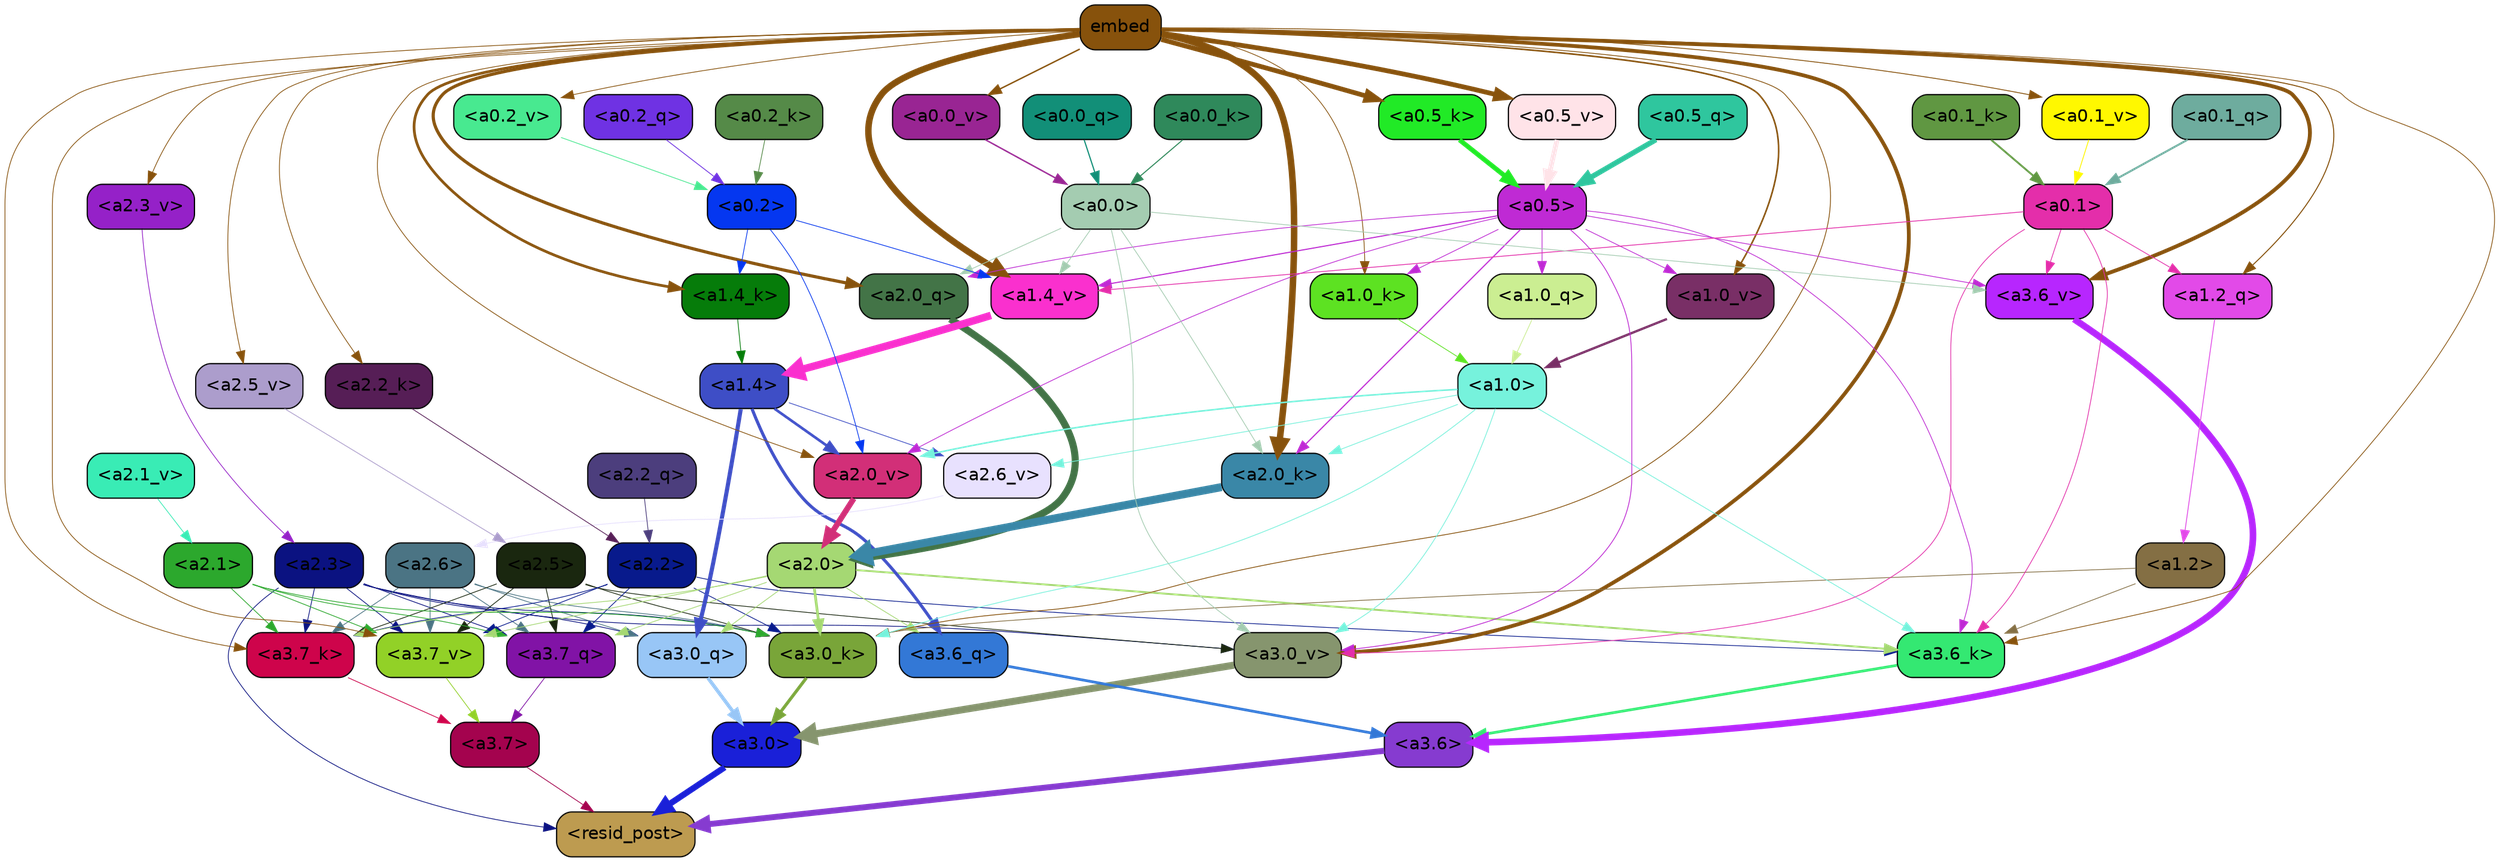 strict digraph "" {
	graph [bgcolor=transparent,
		layout=dot,
		overlap=false,
		splines=true
	];
	"<a3.7>"	[color=black,
		fillcolor="#a4034e",
		fontname=Helvetica,
		shape=box,
		style="filled, rounded"];
	"<resid_post>"	[color=black,
		fillcolor="#bd9b50",
		fontname=Helvetica,
		shape=box,
		style="filled, rounded"];
	"<a3.7>" -> "<resid_post>"	[color="#a4034e",
		penwidth=0.6];
	"<a3.6>"	[color=black,
		fillcolor="#863bd0",
		fontname=Helvetica,
		shape=box,
		style="filled, rounded"];
	"<a3.6>" -> "<resid_post>"	[color="#863bd0",
		penwidth=4.7534414529800415];
	"<a3.0>"	[color=black,
		fillcolor="#1a20d8",
		fontname=Helvetica,
		shape=box,
		style="filled, rounded"];
	"<a3.0>" -> "<resid_post>"	[color="#1a20d8",
		penwidth=4.898576855659485];
	"<a2.3>"	[color=black,
		fillcolor="#0b1281",
		fontname=Helvetica,
		shape=box,
		style="filled, rounded"];
	"<a2.3>" -> "<resid_post>"	[color="#0b1281",
		penwidth=0.6];
	"<a3.7_q>"	[color=black,
		fillcolor="#8113a6",
		fontname=Helvetica,
		shape=box,
		style="filled, rounded"];
	"<a2.3>" -> "<a3.7_q>"	[color="#0b1281",
		penwidth=0.6];
	"<a3.0_q>"	[color=black,
		fillcolor="#98c6f6",
		fontname=Helvetica,
		shape=box,
		style="filled, rounded"];
	"<a2.3>" -> "<a3.0_q>"	[color="#0b1281",
		penwidth=0.6];
	"<a3.7_k>"	[color=black,
		fillcolor="#ce044b",
		fontname=Helvetica,
		shape=box,
		style="filled, rounded"];
	"<a2.3>" -> "<a3.7_k>"	[color="#0b1281",
		penwidth=0.6];
	"<a3.0_k>"	[color=black,
		fillcolor="#79a539",
		fontname=Helvetica,
		shape=box,
		style="filled, rounded"];
	"<a2.3>" -> "<a3.0_k>"	[color="#0b1281",
		penwidth=0.6];
	"<a3.7_v>"	[color=black,
		fillcolor="#92d127",
		fontname=Helvetica,
		shape=box,
		style="filled, rounded"];
	"<a2.3>" -> "<a3.7_v>"	[color="#0b1281",
		penwidth=0.6];
	"<a3.0_v>"	[color=black,
		fillcolor="#86956e",
		fontname=Helvetica,
		shape=box,
		style="filled, rounded"];
	"<a2.3>" -> "<a3.0_v>"	[color="#0b1281",
		penwidth=0.6];
	"<a3.7_q>" -> "<a3.7>"	[color="#8113a6",
		penwidth=0.6];
	"<a3.6_q>"	[color=black,
		fillcolor="#3378d6",
		fontname=Helvetica,
		shape=box,
		style="filled, rounded"];
	"<a3.6_q>" -> "<a3.6>"	[color="#3378d6",
		penwidth=2.160832464694977];
	"<a3.0_q>" -> "<a3.0>"	[color="#98c6f6",
		penwidth=2.870753765106201];
	"<a3.7_k>" -> "<a3.7>"	[color="#ce044b",
		penwidth=0.6];
	"<a3.6_k>"	[color=black,
		fillcolor="#34e872",
		fontname=Helvetica,
		shape=box,
		style="filled, rounded"];
	"<a3.6_k>" -> "<a3.6>"	[color="#34e872",
		penwidth=2.13908451795578];
	"<a3.0_k>" -> "<a3.0>"	[color="#79a539",
		penwidth=2.520303964614868];
	"<a3.7_v>" -> "<a3.7>"	[color="#92d127",
		penwidth=0.6];
	"<a3.6_v>"	[color=black,
		fillcolor="#b726fe",
		fontname=Helvetica,
		shape=box,
		style="filled, rounded"];
	"<a3.6_v>" -> "<a3.6>"	[color="#b726fe",
		penwidth=5.297133803367615];
	"<a3.0_v>" -> "<a3.0>"	[color="#86956e",
		penwidth=5.680712580680847];
	"<a2.6>"	[color=black,
		fillcolor="#4b7484",
		fontname=Helvetica,
		shape=box,
		style="filled, rounded"];
	"<a2.6>" -> "<a3.7_q>"	[color="#4b7484",
		penwidth=0.6];
	"<a2.6>" -> "<a3.0_q>"	[color="#4b7484",
		penwidth=0.6];
	"<a2.6>" -> "<a3.7_k>"	[color="#4b7484",
		penwidth=0.6];
	"<a2.6>" -> "<a3.0_k>"	[color="#4b7484",
		penwidth=0.6];
	"<a2.6>" -> "<a3.7_v>"	[color="#4b7484",
		penwidth=0.6];
	"<a2.5>"	[color=black,
		fillcolor="#1a270f",
		fontname=Helvetica,
		shape=box,
		style="filled, rounded"];
	"<a2.5>" -> "<a3.7_q>"	[color="#1a270f",
		penwidth=0.6];
	"<a2.5>" -> "<a3.7_k>"	[color="#1a270f",
		penwidth=0.6];
	"<a2.5>" -> "<a3.0_k>"	[color="#1a270f",
		penwidth=0.6];
	"<a2.5>" -> "<a3.7_v>"	[color="#1a270f",
		penwidth=0.6];
	"<a2.5>" -> "<a3.0_v>"	[color="#1a270f",
		penwidth=0.6];
	"<a2.2>"	[color=black,
		fillcolor="#081a8c",
		fontname=Helvetica,
		shape=box,
		style="filled, rounded"];
	"<a2.2>" -> "<a3.7_q>"	[color="#081a8c",
		penwidth=0.6];
	"<a2.2>" -> "<a3.7_k>"	[color="#081a8c",
		penwidth=0.6];
	"<a2.2>" -> "<a3.6_k>"	[color="#081a8c",
		penwidth=0.6];
	"<a2.2>" -> "<a3.0_k>"	[color="#081a8c",
		penwidth=0.6];
	"<a2.2>" -> "<a3.7_v>"	[color="#081a8c",
		penwidth=0.6];
	"<a2.1>"	[color=black,
		fillcolor="#2ca82d",
		fontname=Helvetica,
		shape=box,
		style="filled, rounded"];
	"<a2.1>" -> "<a3.7_q>"	[color="#2ca82d",
		penwidth=0.6];
	"<a2.1>" -> "<a3.7_k>"	[color="#2ca82d",
		penwidth=0.6];
	"<a2.1>" -> "<a3.0_k>"	[color="#2ca82d",
		penwidth=0.6];
	"<a2.1>" -> "<a3.7_v>"	[color="#2ca82d",
		penwidth=0.6];
	"<a2.0>"	[color=black,
		fillcolor="#a5d873",
		fontname=Helvetica,
		shape=box,
		style="filled, rounded"];
	"<a2.0>" -> "<a3.7_q>"	[color="#a5d873",
		penwidth=0.6];
	"<a2.0>" -> "<a3.6_q>"	[color="#a5d873",
		penwidth=0.6];
	"<a2.0>" -> "<a3.0_q>"	[color="#a5d873",
		penwidth=0.6];
	"<a2.0>" -> "<a3.7_k>"	[color="#a5d873",
		penwidth=0.6];
	"<a2.0>" -> "<a3.6_k>"	[color="#a5d873",
		penwidth=1.4957321882247925];
	"<a2.0>" -> "<a3.0_k>"	[color="#a5d873",
		penwidth=2.18752121925354];
	"<a2.0>" -> "<a3.7_v>"	[color="#a5d873",
		penwidth=0.6];
	"<a1.4>"	[color=black,
		fillcolor="#3e4ec6",
		fontname=Helvetica,
		shape=box,
		style="filled, rounded"];
	"<a1.4>" -> "<a3.6_q>"	[color="#3e4ec6",
		penwidth=2.4829938411712646];
	"<a1.4>" -> "<a3.0_q>"	[color="#3e4ec6",
		penwidth=3.299744725227356];
	"<a2.6_v>"	[color=black,
		fillcolor="#e8e1fe",
		fontname=Helvetica,
		shape=box,
		style="filled, rounded"];
	"<a1.4>" -> "<a2.6_v>"	[color="#3e4ec6",
		penwidth=0.6];
	"<a2.0_v>"	[color=black,
		fillcolor="#d22f78",
		fontname=Helvetica,
		shape=box,
		style="filled, rounded"];
	"<a1.4>" -> "<a2.0_v>"	[color="#3e4ec6",
		penwidth=2.092592429369688];
	embed	[color=black,
		fillcolor="#87520c",
		fontname=Helvetica,
		shape=box,
		style="filled, rounded"];
	embed -> "<a3.7_k>"	[color="#87520c",
		penwidth=0.6];
	embed -> "<a3.6_k>"	[color="#87520c",
		penwidth=0.6];
	embed -> "<a3.0_k>"	[color="#87520c",
		penwidth=0.6394047290086746];
	embed -> "<a3.7_v>"	[color="#87520c",
		penwidth=0.6];
	embed -> "<a3.6_v>"	[color="#87520c",
		penwidth=3.067279100418091];
	embed -> "<a3.0_v>"	[color="#87520c",
		penwidth=3.0212591886520386];
	"<a2.0_q>"	[color=black,
		fillcolor="#437447",
		fontname=Helvetica,
		shape=box,
		style="filled, rounded"];
	embed -> "<a2.0_q>"	[color="#87520c",
		penwidth=2.5355080366134644];
	"<a2.2_k>"	[color=black,
		fillcolor="#561e56",
		fontname=Helvetica,
		shape=box,
		style="filled, rounded"];
	embed -> "<a2.2_k>"	[color="#87520c",
		penwidth=0.6];
	"<a2.0_k>"	[color=black,
		fillcolor="#3a87a7",
		fontname=Helvetica,
		shape=box,
		style="filled, rounded"];
	embed -> "<a2.0_k>"	[color="#87520c",
		penwidth=5.2180726528167725];
	"<a2.5_v>"	[color=black,
		fillcolor="#ac9dcc",
		fontname=Helvetica,
		shape=box,
		style="filled, rounded"];
	embed -> "<a2.5_v>"	[color="#87520c",
		penwidth=0.6];
	"<a2.3_v>"	[color=black,
		fillcolor="#9521c8",
		fontname=Helvetica,
		shape=box,
		style="filled, rounded"];
	embed -> "<a2.3_v>"	[color="#87520c",
		penwidth=0.6];
	embed -> "<a2.0_v>"	[color="#87520c",
		penwidth=0.6];
	"<a1.2_q>"	[color=black,
		fillcolor="#e24ae8",
		fontname=Helvetica,
		shape=box,
		style="filled, rounded"];
	embed -> "<a1.2_q>"	[color="#87520c",
		penwidth=0.8094894886016846];
	"<a1.4_k>"	[color=black,
		fillcolor="#067c0a",
		fontname=Helvetica,
		shape=box,
		style="filled, rounded"];
	embed -> "<a1.4_k>"	[color="#87520c",
		penwidth=2.1732678413391113];
	"<a1.0_k>"	[color=black,
		fillcolor="#5de222",
		fontname=Helvetica,
		shape=box,
		style="filled, rounded"];
	embed -> "<a1.0_k>"	[color="#87520c",
		penwidth=0.6];
	"<a1.4_v>"	[color=black,
		fillcolor="#fa30ce",
		fontname=Helvetica,
		shape=box,
		style="filled, rounded"];
	embed -> "<a1.4_v>"	[color="#87520c",
		penwidth=5.162249565124512];
	"<a1.0_v>"	[color=black,
		fillcolor="#792f66",
		fontname=Helvetica,
		shape=box,
		style="filled, rounded"];
	embed -> "<a1.0_v>"	[color="#87520c",
		penwidth=1.26457279920578];
	"<a0.5_k>"	[color=black,
		fillcolor="#21ea26",
		fontname=Helvetica,
		shape=box,
		style="filled, rounded"];
	embed -> "<a0.5_k>"	[color="#87520c",
		penwidth=3.7953668534755707];
	"<a0.5_v>"	[color=black,
		fillcolor="#ffe3e8",
		fontname=Helvetica,
		shape=box,
		style="filled, rounded"];
	embed -> "<a0.5_v>"	[color="#87520c",
		penwidth=3.8054766058921814];
	"<a0.2_v>"	[color=black,
		fillcolor="#48e990",
		fontname=Helvetica,
		shape=box,
		style="filled, rounded"];
	embed -> "<a0.2_v>"	[color="#87520c",
		penwidth=0.6];
	"<a0.1_v>"	[color=black,
		fillcolor="#fff800",
		fontname=Helvetica,
		shape=box,
		style="filled, rounded"];
	embed -> "<a0.1_v>"	[color="#87520c",
		penwidth=0.6855058670043945];
	"<a0.0_v>"	[color=black,
		fillcolor="#992593",
		fontname=Helvetica,
		shape=box,
		style="filled, rounded"];
	embed -> "<a0.0_v>"	[color="#87520c",
		penwidth=1.1353206634521484];
	"<a1.2>"	[color=black,
		fillcolor="#846f44",
		fontname=Helvetica,
		shape=box,
		style="filled, rounded"];
	"<a1.2>" -> "<a3.6_k>"	[color="#846f44",
		penwidth=0.6];
	"<a1.2>" -> "<a3.0_k>"	[color="#846f44",
		penwidth=0.6];
	"<a1.0>"	[color=black,
		fillcolor="#76f2dc",
		fontname=Helvetica,
		shape=box,
		style="filled, rounded"];
	"<a1.0>" -> "<a3.6_k>"	[color="#76f2dc",
		penwidth=0.6];
	"<a1.0>" -> "<a3.0_k>"	[color="#76f2dc",
		penwidth=0.6];
	"<a1.0>" -> "<a3.0_v>"	[color="#76f2dc",
		penwidth=0.6];
	"<a1.0>" -> "<a2.0_k>"	[color="#76f2dc",
		penwidth=0.6];
	"<a1.0>" -> "<a2.6_v>"	[color="#76f2dc",
		penwidth=0.6];
	"<a1.0>" -> "<a2.0_v>"	[color="#76f2dc",
		penwidth=1.2132605910301208];
	"<a0.5>"	[color=black,
		fillcolor="#bf2ad4",
		fontname=Helvetica,
		shape=box,
		style="filled, rounded"];
	"<a0.5>" -> "<a3.6_k>"	[color="#bf2ad4",
		penwidth=0.6];
	"<a0.5>" -> "<a3.6_v>"	[color="#bf2ad4",
		penwidth=0.6];
	"<a0.5>" -> "<a3.0_v>"	[color="#bf2ad4",
		penwidth=0.648682102560997];
	"<a0.5>" -> "<a2.0_q>"	[color="#bf2ad4",
		penwidth=0.6];
	"<a0.5>" -> "<a2.0_k>"	[color="#bf2ad4",
		penwidth=0.9236047863960266];
	"<a0.5>" -> "<a2.0_v>"	[color="#bf2ad4",
		penwidth=0.6];
	"<a1.0_q>"	[color=black,
		fillcolor="#cbee92",
		fontname=Helvetica,
		shape=box,
		style="filled, rounded"];
	"<a0.5>" -> "<a1.0_q>"	[color="#bf2ad4",
		penwidth=0.6];
	"<a0.5>" -> "<a1.0_k>"	[color="#bf2ad4",
		penwidth=0.6];
	"<a0.5>" -> "<a1.4_v>"	[color="#bf2ad4",
		penwidth=0.8783596754074097];
	"<a0.5>" -> "<a1.0_v>"	[color="#bf2ad4",
		penwidth=0.6];
	"<a0.1>"	[color=black,
		fillcolor="#e42eaa",
		fontname=Helvetica,
		shape=box,
		style="filled, rounded"];
	"<a0.1>" -> "<a3.6_k>"	[color="#e42eaa",
		penwidth=0.6];
	"<a0.1>" -> "<a3.6_v>"	[color="#e42eaa",
		penwidth=0.6];
	"<a0.1>" -> "<a3.0_v>"	[color="#e42eaa",
		penwidth=0.6];
	"<a0.1>" -> "<a1.2_q>"	[color="#e42eaa",
		penwidth=0.6];
	"<a0.1>" -> "<a1.4_v>"	[color="#e42eaa",
		penwidth=0.6490728855133057];
	"<a0.0>"	[color=black,
		fillcolor="#a4ccb1",
		fontname=Helvetica,
		shape=box,
		style="filled, rounded"];
	"<a0.0>" -> "<a3.6_v>"	[color="#a4ccb1",
		penwidth=0.6];
	"<a0.0>" -> "<a3.0_v>"	[color="#a4ccb1",
		penwidth=0.6];
	"<a0.0>" -> "<a2.0_q>"	[color="#a4ccb1",
		penwidth=0.6];
	"<a0.0>" -> "<a2.0_k>"	[color="#a4ccb1",
		penwidth=0.6];
	"<a0.0>" -> "<a1.4_v>"	[color="#a4ccb1",
		penwidth=0.6];
	"<a2.2_q>"	[color=black,
		fillcolor="#4c3e7d",
		fontname=Helvetica,
		shape=box,
		style="filled, rounded"];
	"<a2.2_q>" -> "<a2.2>"	[color="#4c3e7d",
		penwidth=0.6];
	"<a2.0_q>" -> "<a2.0>"	[color="#437447",
		penwidth=5.681910276412964];
	"<a2.2_k>" -> "<a2.2>"	[color="#561e56",
		penwidth=0.6];
	"<a2.0_k>" -> "<a2.0>"	[color="#3a87a7",
		penwidth=6.447777509689331];
	"<a2.6_v>" -> "<a2.6>"	[color="#e8e1fe",
		penwidth=0.6];
	"<a2.5_v>" -> "<a2.5>"	[color="#ac9dcc",
		penwidth=0.6];
	"<a2.3_v>" -> "<a2.3>"	[color="#9521c8",
		penwidth=0.6];
	"<a2.1_v>"	[color=black,
		fillcolor="#39ecb5",
		fontname=Helvetica,
		shape=box,
		style="filled, rounded"];
	"<a2.1_v>" -> "<a2.1>"	[color="#39ecb5",
		penwidth=0.6];
	"<a2.0_v>" -> "<a2.0>"	[color="#d22f78",
		penwidth=4.5695202350616455];
	"<a0.2>"	[color=black,
		fillcolor="#0537f0",
		fontname=Helvetica,
		shape=box,
		style="filled, rounded"];
	"<a0.2>" -> "<a2.0_v>"	[color="#0537f0",
		penwidth=0.6];
	"<a0.2>" -> "<a1.4_k>"	[color="#0537f0",
		penwidth=0.6];
	"<a0.2>" -> "<a1.4_v>"	[color="#0537f0",
		penwidth=0.6];
	"<a1.2_q>" -> "<a1.2>"	[color="#e24ae8",
		penwidth=0.6769798994064331];
	"<a1.0_q>" -> "<a1.0>"	[color="#cbee92",
		penwidth=0.6];
	"<a1.4_k>" -> "<a1.4>"	[color="#067c0a",
		penwidth=0.6];
	"<a1.0_k>" -> "<a1.0>"	[color="#5de222",
		penwidth=0.6];
	"<a1.4_v>" -> "<a1.4>"	[color="#fa30ce",
		penwidth=6.016597509384155];
	"<a1.0_v>" -> "<a1.0>"	[color="#792f66",
		penwidth=1.8562973737716675];
	"<a0.5_q>"	[color=black,
		fillcolor="#2fc69e",
		fontname=Helvetica,
		shape=box,
		style="filled, rounded"];
	"<a0.5_q>" -> "<a0.5>"	[color="#2fc69e",
		penwidth=4.176325984299183];
	"<a0.2_q>"	[color=black,
		fillcolor="#6f32e3",
		fontname=Helvetica,
		shape=box,
		style="filled, rounded"];
	"<a0.2_q>" -> "<a0.2>"	[color="#6f32e3",
		penwidth=0.6484866142272949];
	"<a0.1_q>"	[color=black,
		fillcolor="#6eac9e",
		fontname=Helvetica,
		shape=box,
		style="filled, rounded"];
	"<a0.1_q>" -> "<a0.1>"	[color="#6eac9e",
		penwidth=1.571044921875];
	"<a0.0_q>"	[color=black,
		fillcolor="#128f78",
		fontname=Helvetica,
		shape=box,
		style="filled, rounded"];
	"<a0.0_q>" -> "<a0.0>"	[color="#128f78",
		penwidth=0.9426424503326416];
	"<a0.5_k>" -> "<a0.5>"	[color="#21ea26",
		penwidth=3.7953722774982452];
	"<a0.2_k>"	[color=black,
		fillcolor="#558a48",
		fontname=Helvetica,
		shape=box,
		style="filled, rounded"];
	"<a0.2_k>" -> "<a0.2>"	[color="#558a48",
		penwidth=0.6];
	"<a0.1_k>"	[color=black,
		fillcolor="#609742",
		fontname=Helvetica,
		shape=box,
		style="filled, rounded"];
	"<a0.1_k>" -> "<a0.1>"	[color="#609742",
		penwidth=1.483607530593872];
	"<a0.0_k>"	[color=black,
		fillcolor="#2f895b",
		fontname=Helvetica,
		shape=box,
		style="filled, rounded"];
	"<a0.0_k>" -> "<a0.0>"	[color="#2f895b",
		penwidth=0.8216795921325684];
	"<a0.5_v>" -> "<a0.5>"	[color="#ffe3e8",
		penwidth=3.805475652217865];
	"<a0.2_v>" -> "<a0.2>"	[color="#48e990",
		penwidth=0.6];
	"<a0.1_v>" -> "<a0.1>"	[color="#fff800",
		penwidth=0.6855120658874512];
	"<a0.0_v>" -> "<a0.0>"	[color="#992593",
		penwidth=1.1353182792663574];
}
